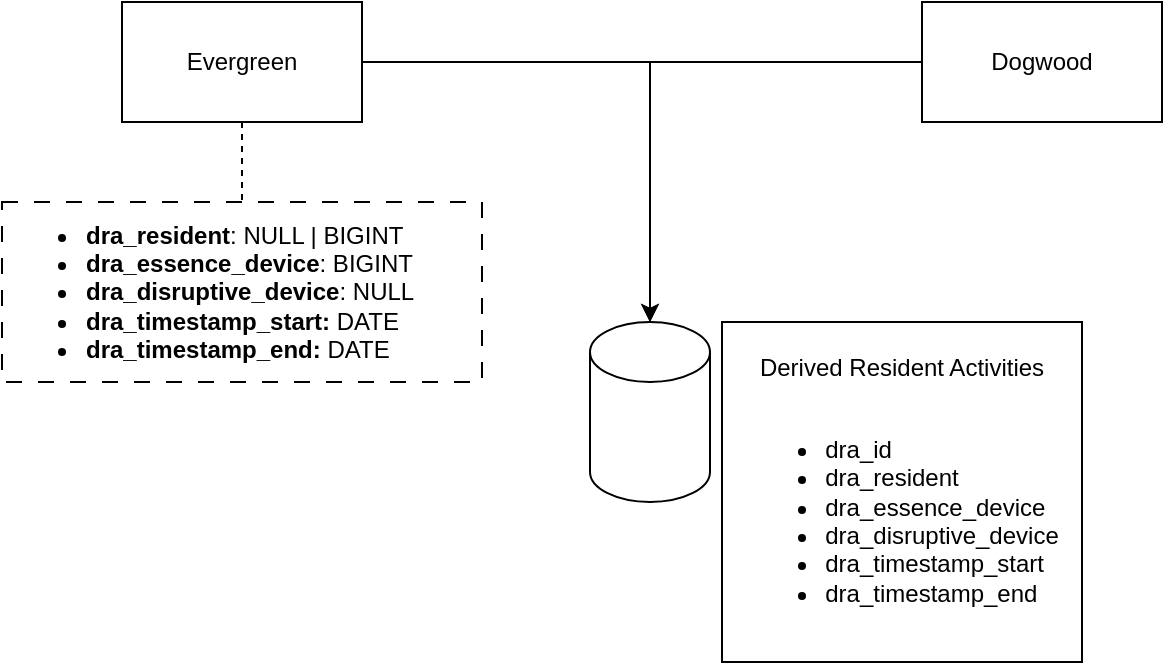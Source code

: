 <mxfile version="26.2.14">
  <diagram name="Page-1" id="ZaLZ7NMNwppFlWbKyMPS">
    <mxGraphModel dx="1426" dy="743" grid="1" gridSize="10" guides="1" tooltips="1" connect="1" arrows="1" fold="1" page="1" pageScale="1" pageWidth="827" pageHeight="1169" math="0" shadow="0">
      <root>
        <mxCell id="0" />
        <mxCell id="1" parent="0" />
        <mxCell id="db7aIP_NzUAPKhlPKJ1t-2" value="" style="shape=cylinder3;whiteSpace=wrap;html=1;boundedLbl=1;backgroundOutline=1;size=15;" vertex="1" parent="1">
          <mxGeometry x="354" y="320" width="60" height="90" as="geometry" />
        </mxCell>
        <mxCell id="db7aIP_NzUAPKhlPKJ1t-3" value="Derived Resident Activities&lt;div&gt;&lt;br&gt;&lt;/div&gt;&lt;div style=&quot;text-align: left;&quot;&gt;&lt;ul&gt;&lt;li&gt;dra_id&lt;/li&gt;&lt;li&gt;dra_resident&lt;/li&gt;&lt;li&gt;dra_essence_device&lt;/li&gt;&lt;li&gt;dra_disruptive_device&lt;/li&gt;&lt;li&gt;dra_timestamp_start&lt;/li&gt;&lt;li&gt;dra_timestamp_end&lt;/li&gt;&lt;/ul&gt;&lt;/div&gt;" style="text;html=1;align=center;verticalAlign=middle;whiteSpace=wrap;rounded=0;strokeColor=default;" vertex="1" parent="1">
          <mxGeometry x="420" y="320" width="180" height="170" as="geometry" />
        </mxCell>
        <mxCell id="db7aIP_NzUAPKhlPKJ1t-10" style="edgeStyle=orthogonalEdgeStyle;rounded=0;orthogonalLoop=1;jettySize=auto;html=1;entryX=0.5;entryY=0;entryDx=0;entryDy=0;dashed=1;endArrow=none;startFill=0;" edge="1" parent="1" source="db7aIP_NzUAPKhlPKJ1t-4" target="db7aIP_NzUAPKhlPKJ1t-8">
          <mxGeometry relative="1" as="geometry" />
        </mxCell>
        <mxCell id="db7aIP_NzUAPKhlPKJ1t-4" value="Evergreen" style="rounded=0;whiteSpace=wrap;html=1;" vertex="1" parent="1">
          <mxGeometry x="120" y="160" width="120" height="60" as="geometry" />
        </mxCell>
        <mxCell id="db7aIP_NzUAPKhlPKJ1t-5" style="edgeStyle=orthogonalEdgeStyle;rounded=0;orthogonalLoop=1;jettySize=auto;html=1;entryX=0.5;entryY=0;entryDx=0;entryDy=0;entryPerimeter=0;" edge="1" parent="1" source="db7aIP_NzUAPKhlPKJ1t-4" target="db7aIP_NzUAPKhlPKJ1t-2">
          <mxGeometry relative="1" as="geometry" />
        </mxCell>
        <mxCell id="db7aIP_NzUAPKhlPKJ1t-7" style="edgeStyle=orthogonalEdgeStyle;rounded=0;orthogonalLoop=1;jettySize=auto;html=1;" edge="1" parent="1" source="db7aIP_NzUAPKhlPKJ1t-6" target="db7aIP_NzUAPKhlPKJ1t-2">
          <mxGeometry relative="1" as="geometry" />
        </mxCell>
        <mxCell id="db7aIP_NzUAPKhlPKJ1t-6" value="Dogwood" style="rounded=0;whiteSpace=wrap;html=1;" vertex="1" parent="1">
          <mxGeometry x="520" y="160" width="120" height="60" as="geometry" />
        </mxCell>
        <mxCell id="db7aIP_NzUAPKhlPKJ1t-8" value="&lt;ul&gt;&lt;li&gt;&lt;b&gt;dra_resident&lt;/b&gt;: NULL | BIGINT&lt;/li&gt;&lt;li&gt;&lt;b&gt;dra_essence_device&lt;/b&gt;: BIGINT&lt;/li&gt;&lt;li&gt;&lt;b&gt;dra_disruptive_device&lt;/b&gt;: NULL&lt;/li&gt;&lt;li&gt;&lt;b&gt;dra_timestamp_start: &lt;/b&gt;DATE&lt;/li&gt;&lt;li&gt;&lt;b&gt;dra_timestamp_end: &lt;/b&gt;DATE&lt;/li&gt;&lt;/ul&gt;" style="text;html=1;align=left;verticalAlign=middle;whiteSpace=wrap;rounded=0;strokeColor=default;dashed=1;dashPattern=8 8;" vertex="1" parent="1">
          <mxGeometry x="60" y="260" width="240" height="90" as="geometry" />
        </mxCell>
      </root>
    </mxGraphModel>
  </diagram>
</mxfile>
